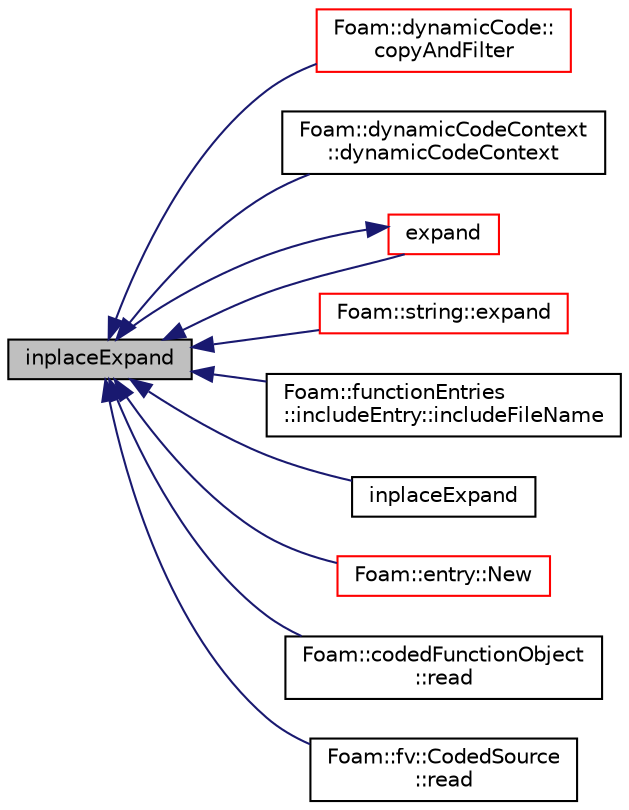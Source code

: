 digraph "inplaceExpand"
{
  bgcolor="transparent";
  edge [fontname="Helvetica",fontsize="10",labelfontname="Helvetica",labelfontsize="10"];
  node [fontname="Helvetica",fontsize="10",shape=record];
  rankdir="LR";
  Node1 [label="inplaceExpand",height=0.2,width=0.4,color="black", fillcolor="grey75", style="filled", fontcolor="black"];
  Node1 -> Node2 [dir="back",color="midnightblue",fontsize="10",style="solid",fontname="Helvetica"];
  Node2 [label="Foam::dynamicCode::\lcopyAndFilter",height=0.2,width=0.4,color="red",URL="$a00599.html#a1c5c6c6385cd29521ecf0305e3db8448",tooltip="Copy lines while expanding variables. "];
  Node1 -> Node3 [dir="back",color="midnightblue",fontsize="10",style="solid",fontname="Helvetica"];
  Node3 [label="Foam::dynamicCodeContext\l::dynamicCodeContext",height=0.2,width=0.4,color="black",URL="$a00600.html#aaf616cf1d1395ba4d720994dc0d56732",tooltip="Construct from a dictionary. "];
  Node1 -> Node4 [dir="back",color="midnightblue",fontsize="10",style="solid",fontname="Helvetica"];
  Node4 [label="expand",height=0.2,width=0.4,color="red",URL="$a10977.html#ab41d029160c93b62b379cdbfbc2918a7",tooltip="Expand occurences of variables according to the mapping. "];
  Node4 -> Node1 [dir="back",color="midnightblue",fontsize="10",style="solid",fontname="Helvetica"];
  Node1 -> Node5 [dir="back",color="midnightblue",fontsize="10",style="solid",fontname="Helvetica"];
  Node5 [label="Foam::string::expand",height=0.2,width=0.4,color="red",URL="$a02538.html#a99762e1bec412804aad30b9752abbac2",tooltip="Expand initial tildes and all occurences of environment variables. "];
  Node1 -> Node6 [dir="back",color="midnightblue",fontsize="10",style="solid",fontname="Helvetica"];
  Node6 [label="Foam::functionEntries\l::includeEntry::includeFileName",height=0.2,width=0.4,color="black",URL="$a01055.html#a9cbd98ead2bb7538e417330caa3bc452",tooltip="Read the include fileName from Istream, expand and return. "];
  Node1 -> Node7 [dir="back",color="midnightblue",fontsize="10",style="solid",fontname="Helvetica"];
  Node7 [label="inplaceExpand",height=0.2,width=0.4,color="black",URL="$a10977.html#a055160fd36f36823c18f04ced0bbe9b4",tooltip="Inplace expand occurences of variables according to the dictionary. "];
  Node1 -> Node8 [dir="back",color="midnightblue",fontsize="10",style="solid",fontname="Helvetica"];
  Node8 [label="Foam::entry::New",height=0.2,width=0.4,color="red",URL="$a00665.html#a8a226a546ec766d55192e65b55f87715",tooltip="Construct from Istream and insert into dictionary. "];
  Node1 -> Node9 [dir="back",color="midnightblue",fontsize="10",style="solid",fontname="Helvetica"];
  Node9 [label="Foam::codedFunctionObject\l::read",height=0.2,width=0.4,color="black",URL="$a00297.html#afac0600fef97b05534a595ce00b272ed",tooltip="Read and set the function object if its data have changed. "];
  Node1 -> Node10 [dir="back",color="midnightblue",fontsize="10",style="solid",fontname="Helvetica"];
  Node10 [label="Foam::fv::CodedSource\l::read",height=0.2,width=0.4,color="black",URL="$a00299.html#a6ce0c64db98eb6144d363dbfc86104eb",tooltip="Read source dictionary. "];
}
